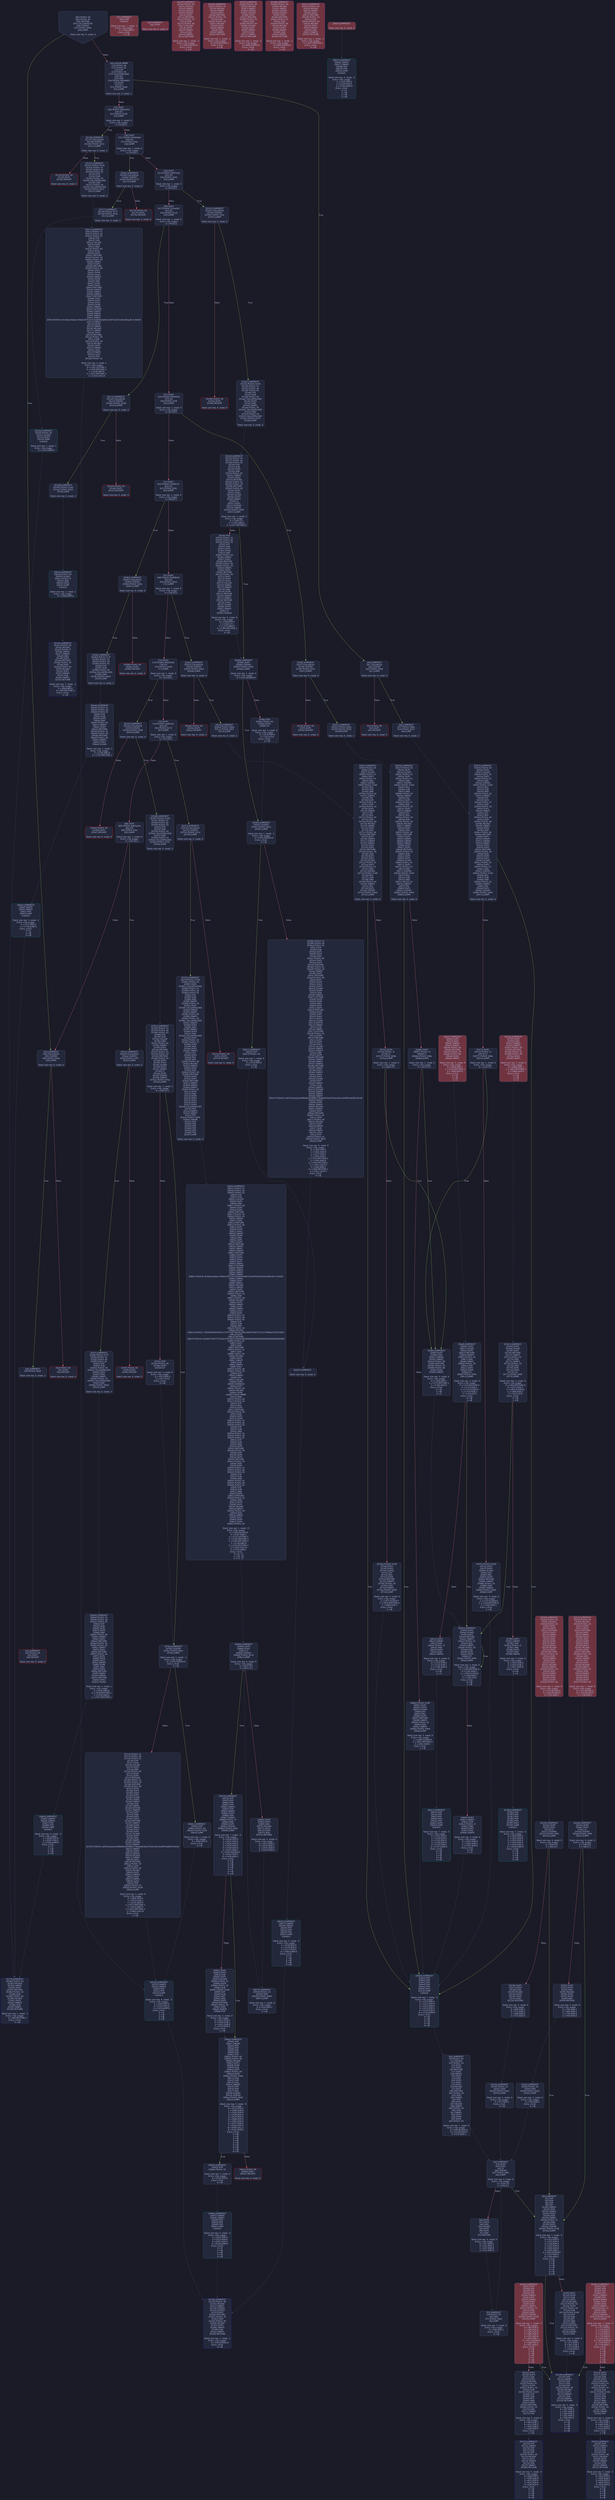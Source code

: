 digraph G {
    node [shape=box, style="filled, rounded", color="#565f89", fontcolor="#c0caf5", fontname="Helvetica", fillcolor="#24283b"];
    edge [color="#414868", fontcolor="#c0caf5", fontname="Helvetica"];
    bgcolor="#1a1b26";
    0 [ label = "[00] PUSH1 60
[02] PUSH1 40
[04] MSTORE
[05] CALLDATASIZE
[06] ISZERO
[07] PUSH2 0093
[0a] JUMPI

Stack size req: 0, sizeΔ: 0
" shape = invhouse]
    1 [ label = "[0b] PUSH4 ffffffff
[10] PUSH1 e0
[12] PUSH1 02
[14] EXP
[15] PUSH1 00
[17] CALLDATALOAD
[18] DIV
[19] AND
[1a] PUSH4 06fdde03
[1f] DUP2
[20] EQ
[21] PUSH2 00ab
[24] JUMPI

Stack size req: 0, sizeΔ: 1
"]
    2 [ label = "[25] DUP1
[26] PUSH4 095ea7b3
[2b] EQ
[2c] PUSH2 0136
[2f] JUMPI

Stack size req: 1, sizeΔ: 0
Entry->Op usage:
	0->43:EQ:1
"]
    3 [ label = "[30] DUP1
[31] PUSH4 18160ddd
[36] EQ
[37] PUSH2 016c
[3a] JUMPI

Stack size req: 1, sizeΔ: 0
Entry->Op usage:
	0->54:EQ:1
"]
    4 [ label = "[3b] DUP1
[3c] PUSH4 23b872dd
[41] EQ
[42] PUSH2 0191
[45] JUMPI

Stack size req: 1, sizeΔ: 0
Entry->Op usage:
	0->65:EQ:1
"]
    5 [ label = "[46] DUP1
[47] PUSH4 313ce567
[4c] EQ
[4d] PUSH2 01cd
[50] JUMPI

Stack size req: 1, sizeΔ: 0
Entry->Op usage:
	0->76:EQ:1
"]
    6 [ label = "[51] DUP1
[52] PUSH4 54fd4d50
[57] EQ
[58] PUSH2 01f6
[5b] JUMPI

Stack size req: 1, sizeΔ: 0
Entry->Op usage:
	0->87:EQ:1
"]
    7 [ label = "[5c] DUP1
[5d] PUSH4 70a08231
[62] EQ
[63] PUSH2 0281
[66] JUMPI

Stack size req: 1, sizeΔ: 0
Entry->Op usage:
	0->98:EQ:1
"]
    8 [ label = "[67] DUP1
[68] PUSH4 95d89b41
[6d] EQ
[6e] PUSH2 02b2
[71] JUMPI

Stack size req: 1, sizeΔ: 0
Entry->Op usage:
	0->109:EQ:1
"]
    9 [ label = "[72] DUP1
[73] PUSH4 a9059cbb
[78] EQ
[79] PUSH2 033d
[7c] JUMPI

Stack size req: 1, sizeΔ: 0
Entry->Op usage:
	0->120:EQ:1
"]
    10 [ label = "[7d] DUP1
[7e] PUSH4 cae9ca51
[83] EQ
[84] PUSH2 0373
[87] JUMPI

Stack size req: 1, sizeΔ: 0
Entry->Op usage:
	0->131:EQ:1
"]
    11 [ label = "[88] DUP1
[89] PUSH4 dd62ed3e
[8e] EQ
[8f] PUSH2 03ec
[92] JUMPI

Stack size req: 1, sizeΔ: 0
Entry->Op usage:
	0->142:EQ:1
"]
    12 [ label = "[93] JUMPDEST
[94] CALLVALUE
[95] ISZERO
[96] PUSH2 009e
[99] JUMPI

Stack size req: 0, sizeΔ: 0
"]
    13 [ label = "[9a] PUSH1 00
[9c] DUP1
[9d] REVERT

Stack size req: 0, sizeΔ: 0
" color = "red"]
    14 [ label = "[9e] JUMPDEST
[9f] PUSH2 00a9

Stack size req: 0, sizeΔ: 1
"]
    15 [ label = "[a2] JUMPDEST
[a3] PUSH1 00
[a5] DUP1
[a6] REVERT

Stack size req: 0, sizeΔ: 0
" color = "red"]
    16 [ label = "[a7] JUMPDEST
[a8] JUMP
Indirect!

Stack size req: 1, sizeΔ: -1
Entry->Op usage:
	0->168:JUMP:0
Entry->Exit:
	0->😵
" color = "teal" fillcolor = "#703440"]
    17 [ label = "[a9] JUMPDEST
[aa] STOP

Stack size req: 0, sizeΔ: 0
" color = "darkblue" fillcolor = "#703440"]
    18 [ label = "[ab] JUMPDEST
[ac] CALLVALUE
[ad] ISZERO
[ae] PUSH2 00b6
[b1] JUMPI

Stack size req: 0, sizeΔ: 0
"]
    19 [ label = "[b2] PUSH1 00
[b4] DUP1
[b5] REVERT

Stack size req: 0, sizeΔ: 0
" color = "red"]
    20 [ label = "[b6] JUMPDEST
[b7] PUSH2 00be
[ba] PUSH2 0423
[bd] JUMP

Stack size req: 0, sizeΔ: 1
"]
    21 [ label = "[be] JUMPDEST
[bf] PUSH1 40
[c1] MLOAD
[c2] PUSH1 20
[c4] DUP1
[c5] DUP3
[c6] MSTORE
[c7] DUP2
[c8] SWAP1
[c9] DUP2
[ca] ADD
[cb] DUP4
[cc] DUP2
[cd] DUP2
[ce] MLOAD
[cf] DUP2
[d0] MSTORE
[d1] PUSH1 20
[d3] ADD
[d4] SWAP2
[d5] POP
[d6] DUP1
[d7] MLOAD
[d8] SWAP1
[d9] PUSH1 20
[db] ADD
[dc] SWAP1
[dd] DUP1
[de] DUP4
[df] DUP4
[e0] PUSH1 00

Stack size req: 1, sizeΔ: 9
Entry->Op usage:
	0->206:MLOAD:0
	0->215:MLOAD:0
	0->219:ADD:1
"]
    22 [ label = "[e2] JUMPDEST
[e3] DUP4
[e4] DUP2
[e5] LT
[e6] ISZERO
[e7] PUSH2 00fb
[ea] JUMPI

Stack size req: 4, sizeΔ: 0
Entry->Op usage:
	0->229:LT:0
	3->229:LT:1
"]
    23 [ label = "[eb] DUP1
[ec] DUP3
[ed] ADD
[ee] MLOAD
[ef] DUP2
[f0] DUP5
[f1] ADD
[f2] MSTORE

Stack size req: 3, sizeΔ: 0
Entry->Op usage:
	0->237:ADD:1
	0->241:ADD:1
	1->237:ADD:0
	2->241:ADD:0
"]
    24 [ label = "[f3] JUMPDEST
[f4] PUSH1 20
[f6] ADD
[f7] PUSH2 00e2
[fa] JUMP

Stack size req: 1, sizeΔ: 0
Entry->Op usage:
	0->246:ADD:1
Entry->Exit:
	0->😵
"]
    25 [ label = "[fb] JUMPDEST
[fc] POP
[fd] POP
[fe] POP
[ff] POP
[0100] SWAP1
[0101] POP
[0102] SWAP1
[0103] DUP2
[0104] ADD
[0105] SWAP1
[0106] PUSH1 1f
[0108] AND
[0109] DUP1
[010a] ISZERO
[010b] PUSH2 0128
[010e] JUMPI

Stack size req: 7, sizeΔ: -5
Entry->Op usage:
	0->252:POP:0
	1->253:POP:0
	2->254:POP:0
	3->255:POP:0
	4->260:ADD:0
	4->264:AND:1
	4->266:ISZERO:0
	5->257:POP:0
	6->260:ADD:1
Entry->Exit:
	0->😵
	1->😵
	2->😵
	3->😵
	4->0
	5->😵
	6->😵
"]
    26 [ label = "[010f] DUP1
[0110] DUP3
[0111] SUB
[0112] DUP1
[0113] MLOAD
[0114] PUSH1 01
[0116] DUP4
[0117] PUSH1 20
[0119] SUB
[011a] PUSH2 0100
[011d] EXP
[011e] SUB
[011f] NOT
[0120] AND
[0121] DUP2
[0122] MSTORE
[0123] PUSH1 20
[0125] ADD
[0126] SWAP2
[0127] POP

Stack size req: 2, sizeΔ: 0
Entry->Op usage:
	0->273:SUB:1
	0->281:SUB:1
	1->273:SUB:0
	1->295:POP:0
Entry->Exit:
	1->😵
"]
    27 [ label = "[0128] JUMPDEST
[0129] POP
[012a] SWAP3
[012b] POP
[012c] POP
[012d] POP
[012e] PUSH1 40
[0130] MLOAD
[0131] DUP1
[0132] SWAP2
[0133] SUB
[0134] SWAP1
[0135] RETURN

Stack size req: 5, sizeΔ: -5
Entry->Op usage:
	0->297:POP:0
	1->307:SUB:0
	2->300:POP:0
	3->301:POP:0
	4->299:POP:0
Entry->Exit:
	0->😵
	1->😵
	2->😵
	3->😵
	4->😵
" color = "darkblue"]
    28 [ label = "[0136] JUMPDEST
[0137] CALLVALUE
[0138] ISZERO
[0139] PUSH2 0141
[013c] JUMPI

Stack size req: 0, sizeΔ: 0
"]
    29 [ label = "[013d] PUSH1 00
[013f] DUP1
[0140] REVERT

Stack size req: 0, sizeΔ: 0
" color = "red"]
    30 [ label = "[0141] JUMPDEST
[0142] PUSH2 0158
[0145] PUSH1 01
[0147] PUSH1 a0
[0149] PUSH1 02
[014b] EXP
[014c] SUB
[014d] PUSH1 04
[014f] CALLDATALOAD
[0150] AND
[0151] PUSH1 24
[0153] CALLDATALOAD
[0154] PUSH2 04c1
[0157] JUMP

Stack size req: 0, sizeΔ: 3
"]
    31 [ label = "[0158] JUMPDEST
[0159] PUSH1 40
[015b] MLOAD
[015c] SWAP1
[015d] ISZERO
[015e] ISZERO
[015f] DUP2
[0160] MSTORE
[0161] PUSH1 20
[0163] ADD
[0164] PUSH1 40
[0166] MLOAD
[0167] DUP1
[0168] SWAP2
[0169] SUB
[016a] SWAP1
[016b] RETURN

Stack size req: 1, sizeΔ: -1
Entry->Op usage:
	0->349:ISZERO:0
Entry->Exit:
	0->😵
" color = "darkblue"]
    32 [ label = "[016c] JUMPDEST
[016d] CALLVALUE
[016e] ISZERO
[016f] PUSH2 0177
[0172] JUMPI

Stack size req: 0, sizeΔ: 0
"]
    33 [ label = "[0173] PUSH1 00
[0175] DUP1
[0176] REVERT

Stack size req: 0, sizeΔ: 0
" color = "red"]
    34 [ label = "[0177] JUMPDEST
[0178] PUSH2 017f
[017b] PUSH2 052e
[017e] JUMP

Stack size req: 0, sizeΔ: 1
"]
    35 [ label = "[017f] JUMPDEST
[0180] PUSH1 40
[0182] MLOAD
[0183] SWAP1
[0184] DUP2
[0185] MSTORE
[0186] PUSH1 20
[0188] ADD
[0189] PUSH1 40
[018b] MLOAD
[018c] DUP1
[018d] SWAP2
[018e] SUB
[018f] SWAP1
[0190] RETURN

Stack size req: 1, sizeΔ: -1
Entry->Op usage:
	0->389:MSTORE:1
Entry->Exit:
	0->😵
" color = "darkblue"]
    36 [ label = "[0191] JUMPDEST
[0192] CALLVALUE
[0193] ISZERO
[0194] PUSH2 019c
[0197] JUMPI

Stack size req: 0, sizeΔ: 0
"]
    37 [ label = "[0198] PUSH1 00
[019a] DUP1
[019b] REVERT

Stack size req: 0, sizeΔ: 0
" color = "red"]
    38 [ label = "[019c] JUMPDEST
[019d] PUSH2 0158
[01a0] PUSH1 01
[01a2] PUSH1 a0
[01a4] PUSH1 02
[01a6] EXP
[01a7] SUB
[01a8] PUSH1 04
[01aa] CALLDATALOAD
[01ab] DUP2
[01ac] AND
[01ad] SWAP1
[01ae] PUSH1 24
[01b0] CALLDATALOAD
[01b1] AND
[01b2] PUSH1 44
[01b4] CALLDATALOAD
[01b5] PUSH2 0534
[01b8] JUMP

Stack size req: 0, sizeΔ: 4
"]
    39 [ label = "[01b9] JUMPDEST
[01ba] PUSH1 40
[01bc] MLOAD
[01bd] SWAP1
[01be] ISZERO
[01bf] ISZERO
[01c0] DUP2
[01c1] MSTORE
[01c2] PUSH1 20
[01c4] ADD
[01c5] PUSH1 40
[01c7] MLOAD
[01c8] DUP1
[01c9] SWAP2
[01ca] SUB
[01cb] SWAP1
[01cc] RETURN

Stack size req: 1, sizeΔ: -1
Entry->Op usage:
	0->446:ISZERO:0
Entry->Exit:
	0->😵
" color = "darkblue" fillcolor = "#703440"]
    40 [ label = "[01cd] JUMPDEST
[01ce] CALLVALUE
[01cf] ISZERO
[01d0] PUSH2 01d8
[01d3] JUMPI

Stack size req: 0, sizeΔ: 0
"]
    41 [ label = "[01d4] PUSH1 00
[01d6] DUP1
[01d7] REVERT

Stack size req: 0, sizeΔ: 0
" color = "red"]
    42 [ label = "[01d8] JUMPDEST
[01d9] PUSH2 01e0
[01dc] PUSH2 062d
[01df] JUMP

Stack size req: 0, sizeΔ: 1
"]
    43 [ label = "[01e0] JUMPDEST
[01e1] PUSH1 40
[01e3] MLOAD
[01e4] PUSH1 ff
[01e6] SWAP1
[01e7] SWAP2
[01e8] AND
[01e9] DUP2
[01ea] MSTORE
[01eb] PUSH1 20
[01ed] ADD
[01ee] PUSH1 40
[01f0] MLOAD
[01f1] DUP1
[01f2] SWAP2
[01f3] SUB
[01f4] SWAP1
[01f5] RETURN

Stack size req: 1, sizeΔ: -1
Entry->Op usage:
	0->488:AND:0
	0->490:MSTORE:1
Entry->Exit:
	0->😵
" color = "darkblue"]
    44 [ label = "[01f6] JUMPDEST
[01f7] CALLVALUE
[01f8] ISZERO
[01f9] PUSH2 0201
[01fc] JUMPI

Stack size req: 0, sizeΔ: 0
"]
    45 [ label = "[01fd] PUSH1 00
[01ff] DUP1
[0200] REVERT

Stack size req: 0, sizeΔ: 0
" color = "red"]
    46 [ label = "[0201] JUMPDEST
[0202] PUSH2 00be
[0205] PUSH2 0636
[0208] JUMP

Stack size req: 0, sizeΔ: 1
"]
    47 [ label = "[0209] JUMPDEST
[020a] PUSH1 40
[020c] MLOAD
[020d] PUSH1 20
[020f] DUP1
[0210] DUP3
[0211] MSTORE
[0212] DUP2
[0213] SWAP1
[0214] DUP2
[0215] ADD
[0216] DUP4
[0217] DUP2
[0218] DUP2
[0219] MLOAD
[021a] DUP2
[021b] MSTORE
[021c] PUSH1 20
[021e] ADD
[021f] SWAP2
[0220] POP
[0221] DUP1
[0222] MLOAD
[0223] SWAP1
[0224] PUSH1 20
[0226] ADD
[0227] SWAP1
[0228] DUP1
[0229] DUP4
[022a] DUP4
[022b] PUSH1 00

Stack size req: 1, sizeΔ: 9
Entry->Op usage:
	0->537:MLOAD:0
	0->546:MLOAD:0
	0->550:ADD:1
" fillcolor = "#703440"]
    48 [ label = "[022d] JUMPDEST
[022e] DUP4
[022f] DUP2
[0230] LT
[0231] ISZERO
[0232] PUSH2 00fb
[0235] JUMPI

Stack size req: 4, sizeΔ: 0
Entry->Op usage:
	0->560:LT:0
	3->560:LT:1
"]
    49 [ label = "[0236] DUP1
[0237] DUP3
[0238] ADD
[0239] MLOAD
[023a] DUP2
[023b] DUP5
[023c] ADD
[023d] MSTORE

Stack size req: 3, sizeΔ: 0
Entry->Op usage:
	0->568:ADD:1
	0->572:ADD:1
	1->568:ADD:0
	2->572:ADD:0
"]
    50 [ label = "[023e] JUMPDEST
[023f] PUSH1 20
[0241] ADD
[0242] PUSH2 00e2
[0245] JUMP

Stack size req: 1, sizeΔ: 0
Entry->Op usage:
	0->577:ADD:1
Entry->Exit:
	0->😵
"]
    51 [ label = "[0246] JUMPDEST
[0247] POP
[0248] POP
[0249] POP
[024a] POP
[024b] SWAP1
[024c] POP
[024d] SWAP1
[024e] DUP2
[024f] ADD
[0250] SWAP1
[0251] PUSH1 1f
[0253] AND
[0254] DUP1
[0255] ISZERO
[0256] PUSH2 0128
[0259] JUMPI

Stack size req: 7, sizeΔ: -5
Entry->Op usage:
	0->583:POP:0
	1->584:POP:0
	2->585:POP:0
	3->586:POP:0
	4->591:ADD:0
	4->595:AND:1
	4->597:ISZERO:0
	5->588:POP:0
	6->591:ADD:1
Entry->Exit:
	0->😵
	1->😵
	2->😵
	3->😵
	4->0
	5->😵
	6->😵
" fillcolor = "#703440"]
    52 [ label = "[025a] DUP1
[025b] DUP3
[025c] SUB
[025d] DUP1
[025e] MLOAD
[025f] PUSH1 01
[0261] DUP4
[0262] PUSH1 20
[0264] SUB
[0265] PUSH2 0100
[0268] EXP
[0269] SUB
[026a] NOT
[026b] AND
[026c] DUP2
[026d] MSTORE
[026e] PUSH1 20
[0270] ADD
[0271] SWAP2
[0272] POP

Stack size req: 2, sizeΔ: 0
Entry->Op usage:
	0->604:SUB:1
	0->612:SUB:1
	1->604:SUB:0
	1->626:POP:0
Entry->Exit:
	1->😵
"]
    53 [ label = "[0273] JUMPDEST
[0274] POP
[0275] SWAP3
[0276] POP
[0277] POP
[0278] POP
[0279] PUSH1 40
[027b] MLOAD
[027c] DUP1
[027d] SWAP2
[027e] SUB
[027f] SWAP1
[0280] RETURN

Stack size req: 5, sizeΔ: -5
Entry->Op usage:
	0->628:POP:0
	1->638:SUB:0
	2->631:POP:0
	3->632:POP:0
	4->630:POP:0
Entry->Exit:
	0->😵
	1->😵
	2->😵
	3->😵
	4->😵
" color = "darkblue"]
    54 [ label = "[0281] JUMPDEST
[0282] CALLVALUE
[0283] ISZERO
[0284] PUSH2 028c
[0287] JUMPI

Stack size req: 0, sizeΔ: 0
"]
    55 [ label = "[0288] PUSH1 00
[028a] DUP1
[028b] REVERT

Stack size req: 0, sizeΔ: 0
" color = "red"]
    56 [ label = "[028c] JUMPDEST
[028d] PUSH2 017f
[0290] PUSH1 01
[0292] PUSH1 a0
[0294] PUSH1 02
[0296] EXP
[0297] SUB
[0298] PUSH1 04
[029a] CALLDATALOAD
[029b] AND
[029c] PUSH2 06d4
[029f] JUMP

Stack size req: 0, sizeΔ: 2
"]
    57 [ label = "[02a0] JUMPDEST
[02a1] PUSH1 40
[02a3] MLOAD
[02a4] SWAP1
[02a5] DUP2
[02a6] MSTORE
[02a7] PUSH1 20
[02a9] ADD
[02aa] PUSH1 40
[02ac] MLOAD
[02ad] DUP1
[02ae] SWAP2
[02af] SUB
[02b0] SWAP1
[02b1] RETURN

Stack size req: 1, sizeΔ: -1
Entry->Op usage:
	0->678:MSTORE:1
Entry->Exit:
	0->😵
" color = "darkblue" fillcolor = "#703440"]
    58 [ label = "[02b2] JUMPDEST
[02b3] CALLVALUE
[02b4] ISZERO
[02b5] PUSH2 02bd
[02b8] JUMPI

Stack size req: 0, sizeΔ: 0
"]
    59 [ label = "[02b9] PUSH1 00
[02bb] DUP1
[02bc] REVERT

Stack size req: 0, sizeΔ: 0
" color = "red"]
    60 [ label = "[02bd] JUMPDEST
[02be] PUSH2 00be
[02c1] PUSH2 06f3
[02c4] JUMP

Stack size req: 0, sizeΔ: 1
"]
    61 [ label = "[02c5] JUMPDEST
[02c6] PUSH1 40
[02c8] MLOAD
[02c9] PUSH1 20
[02cb] DUP1
[02cc] DUP3
[02cd] MSTORE
[02ce] DUP2
[02cf] SWAP1
[02d0] DUP2
[02d1] ADD
[02d2] DUP4
[02d3] DUP2
[02d4] DUP2
[02d5] MLOAD
[02d6] DUP2
[02d7] MSTORE
[02d8] PUSH1 20
[02da] ADD
[02db] SWAP2
[02dc] POP
[02dd] DUP1
[02de] MLOAD
[02df] SWAP1
[02e0] PUSH1 20
[02e2] ADD
[02e3] SWAP1
[02e4] DUP1
[02e5] DUP4
[02e6] DUP4
[02e7] PUSH1 00

Stack size req: 1, sizeΔ: 9
Entry->Op usage:
	0->725:MLOAD:0
	0->734:MLOAD:0
	0->738:ADD:1
" fillcolor = "#703440"]
    62 [ label = "[02e9] JUMPDEST
[02ea] DUP4
[02eb] DUP2
[02ec] LT
[02ed] ISZERO
[02ee] PUSH2 00fb
[02f1] JUMPI

Stack size req: 4, sizeΔ: 0
Entry->Op usage:
	0->748:LT:0
	3->748:LT:1
"]
    63 [ label = "[02f2] DUP1
[02f3] DUP3
[02f4] ADD
[02f5] MLOAD
[02f6] DUP2
[02f7] DUP5
[02f8] ADD
[02f9] MSTORE

Stack size req: 3, sizeΔ: 0
Entry->Op usage:
	0->756:ADD:1
	0->760:ADD:1
	1->756:ADD:0
	2->760:ADD:0
"]
    64 [ label = "[02fa] JUMPDEST
[02fb] PUSH1 20
[02fd] ADD
[02fe] PUSH2 00e2
[0301] JUMP

Stack size req: 1, sizeΔ: 0
Entry->Op usage:
	0->765:ADD:1
Entry->Exit:
	0->😵
"]
    65 [ label = "[0302] JUMPDEST
[0303] POP
[0304] POP
[0305] POP
[0306] POP
[0307] SWAP1
[0308] POP
[0309] SWAP1
[030a] DUP2
[030b] ADD
[030c] SWAP1
[030d] PUSH1 1f
[030f] AND
[0310] DUP1
[0311] ISZERO
[0312] PUSH2 0128
[0315] JUMPI

Stack size req: 7, sizeΔ: -5
Entry->Op usage:
	0->771:POP:0
	1->772:POP:0
	2->773:POP:0
	3->774:POP:0
	4->779:ADD:0
	4->783:AND:1
	4->785:ISZERO:0
	5->776:POP:0
	6->779:ADD:1
Entry->Exit:
	0->😵
	1->😵
	2->😵
	3->😵
	4->0
	5->😵
	6->😵
" fillcolor = "#703440"]
    66 [ label = "[0316] DUP1
[0317] DUP3
[0318] SUB
[0319] DUP1
[031a] MLOAD
[031b] PUSH1 01
[031d] DUP4
[031e] PUSH1 20
[0320] SUB
[0321] PUSH2 0100
[0324] EXP
[0325] SUB
[0326] NOT
[0327] AND
[0328] DUP2
[0329] MSTORE
[032a] PUSH1 20
[032c] ADD
[032d] SWAP2
[032e] POP

Stack size req: 2, sizeΔ: 0
Entry->Op usage:
	0->792:SUB:1
	0->800:SUB:1
	1->792:SUB:0
	1->814:POP:0
Entry->Exit:
	1->😵
"]
    67 [ label = "[032f] JUMPDEST
[0330] POP
[0331] SWAP3
[0332] POP
[0333] POP
[0334] POP
[0335] PUSH1 40
[0337] MLOAD
[0338] DUP1
[0339] SWAP2
[033a] SUB
[033b] SWAP1
[033c] RETURN

Stack size req: 5, sizeΔ: -5
Entry->Op usage:
	0->816:POP:0
	1->826:SUB:0
	2->819:POP:0
	3->820:POP:0
	4->818:POP:0
Entry->Exit:
	0->😵
	1->😵
	2->😵
	3->😵
	4->😵
" color = "darkblue"]
    68 [ label = "[033d] JUMPDEST
[033e] CALLVALUE
[033f] ISZERO
[0340] PUSH2 0348
[0343] JUMPI

Stack size req: 0, sizeΔ: 0
"]
    69 [ label = "[0344] PUSH1 00
[0346] DUP1
[0347] REVERT

Stack size req: 0, sizeΔ: 0
" color = "red"]
    70 [ label = "[0348] JUMPDEST
[0349] PUSH2 0158
[034c] PUSH1 01
[034e] PUSH1 a0
[0350] PUSH1 02
[0352] EXP
[0353] SUB
[0354] PUSH1 04
[0356] CALLDATALOAD
[0357] AND
[0358] PUSH1 24
[035a] CALLDATALOAD
[035b] PUSH2 0791
[035e] JUMP

Stack size req: 0, sizeΔ: 3
"]
    71 [ label = "[035f] JUMPDEST
[0360] PUSH1 40
[0362] MLOAD
[0363] SWAP1
[0364] ISZERO
[0365] ISZERO
[0366] DUP2
[0367] MSTORE
[0368] PUSH1 20
[036a] ADD
[036b] PUSH1 40
[036d] MLOAD
[036e] DUP1
[036f] SWAP2
[0370] SUB
[0371] SWAP1
[0372] RETURN

Stack size req: 1, sizeΔ: -1
Entry->Op usage:
	0->868:ISZERO:0
Entry->Exit:
	0->😵
" color = "darkblue" fillcolor = "#703440"]
    72 [ label = "[0373] JUMPDEST
[0374] CALLVALUE
[0375] ISZERO
[0376] PUSH2 037e
[0379] JUMPI

Stack size req: 0, sizeΔ: 0
"]
    73 [ label = "[037a] PUSH1 00
[037c] DUP1
[037d] REVERT

Stack size req: 0, sizeΔ: 0
" color = "red"]
    74 [ label = "[037e] JUMPDEST
[037f] PUSH2 0158
[0382] PUSH1 04
[0384] DUP1
[0385] CALLDATALOAD
[0386] PUSH1 01
[0388] PUSH1 a0
[038a] PUSH1 02
[038c] EXP
[038d] SUB
[038e] AND
[038f] SWAP1
[0390] PUSH1 24
[0392] DUP1
[0393] CALLDATALOAD
[0394] SWAP2
[0395] SWAP1
[0396] PUSH1 64
[0398] SWAP1
[0399] PUSH1 44
[039b] CALLDATALOAD
[039c] SWAP1
[039d] DUP2
[039e] ADD
[039f] SWAP1
[03a0] DUP4
[03a1] ADD
[03a2] CALLDATALOAD
[03a3] DUP1
[03a4] PUSH1 20
[03a6] PUSH1 1f
[03a8] DUP3
[03a9] ADD
[03aa] DUP2
[03ab] SWAP1
[03ac] DIV
[03ad] DUP2
[03ae] MUL
[03af] ADD
[03b0] PUSH1 40
[03b2] MLOAD
[03b3] SWAP1
[03b4] DUP2
[03b5] ADD
[03b6] PUSH1 40
[03b8] MSTORE
[03b9] DUP2
[03ba] DUP2
[03bb] MSTORE
[03bc] SWAP3
[03bd] SWAP2
[03be] SWAP1
[03bf] PUSH1 20
[03c1] DUP5
[03c2] ADD
[03c3] DUP4
[03c4] DUP4
[03c5] DUP1
[03c6] DUP3
[03c7] DUP5
[03c8] CALLDATACOPY
[03c9] POP
[03ca] SWAP5
[03cb] SWAP7
[03cc] POP
[03cd] PUSH2 083b
[03d0] SWAP6
[03d1] POP
[03d2] POP
[03d3] POP
[03d4] POP
[03d5] POP
[03d6] POP
[03d7] JUMP

Stack size req: 0, sizeΔ: 4
"]
    75 [ label = "[03d8] JUMPDEST
[03d9] PUSH1 40
[03db] MLOAD
[03dc] SWAP1
[03dd] ISZERO
[03de] ISZERO
[03df] DUP2
[03e0] MSTORE
[03e1] PUSH1 20
[03e3] ADD
[03e4] PUSH1 40
[03e6] MLOAD
[03e7] DUP1
[03e8] SWAP2
[03e9] SUB
[03ea] SWAP1
[03eb] RETURN

Stack size req: 1, sizeΔ: -1
Entry->Op usage:
	0->989:ISZERO:0
Entry->Exit:
	0->😵
" color = "darkblue" fillcolor = "#703440"]
    76 [ label = "[03ec] JUMPDEST
[03ed] CALLVALUE
[03ee] ISZERO
[03ef] PUSH2 03f7
[03f2] JUMPI

Stack size req: 0, sizeΔ: 0
"]
    77 [ label = "[03f3] PUSH1 00
[03f5] DUP1
[03f6] REVERT

Stack size req: 0, sizeΔ: 0
" color = "red"]
    78 [ label = "[03f7] JUMPDEST
[03f8] PUSH2 017f
[03fb] PUSH1 01
[03fd] PUSH1 a0
[03ff] PUSH1 02
[0401] EXP
[0402] SUB
[0403] PUSH1 04
[0405] CALLDATALOAD
[0406] DUP2
[0407] AND
[0408] SWAP1
[0409] PUSH1 24
[040b] CALLDATALOAD
[040c] AND
[040d] PUSH2 09dd
[0410] JUMP

Stack size req: 0, sizeΔ: 3
"]
    79 [ label = "[0411] JUMPDEST
[0412] PUSH1 40
[0414] MLOAD
[0415] SWAP1
[0416] DUP2
[0417] MSTORE
[0418] PUSH1 20
[041a] ADD
[041b] PUSH1 40
[041d] MLOAD
[041e] DUP1
[041f] SWAP2
[0420] SUB
[0421] SWAP1
[0422] RETURN

Stack size req: 1, sizeΔ: -1
Entry->Op usage:
	0->1047:MSTORE:1
Entry->Exit:
	0->😵
" color = "darkblue" fillcolor = "#703440"]
    80 [ label = "[0423] JUMPDEST
[0424] PUSH1 03
[0426] DUP1
[0427] SLOAD
[0428] PUSH1 01
[042a] DUP2
[042b] PUSH1 01
[042d] AND
[042e] ISZERO
[042f] PUSH2 0100
[0432] MUL
[0433] SUB
[0434] AND
[0435] PUSH1 02
[0437] SWAP1
[0438] DIV
[0439] DUP1
[043a] PUSH1 1f
[043c] ADD
[043d] PUSH1 20
[043f] DUP1
[0440] SWAP2
[0441] DIV
[0442] MUL
[0443] PUSH1 20
[0445] ADD
[0446] PUSH1 40
[0448] MLOAD
[0449] SWAP1
[044a] DUP2
[044b] ADD
[044c] PUSH1 40
[044e] MSTORE
[044f] DUP1
[0450] SWAP3
[0451] SWAP2
[0452] SWAP1
[0453] DUP2
[0454] DUP2
[0455] MSTORE
[0456] PUSH1 20
[0458] ADD
[0459] DUP3
[045a] DUP1
[045b] SLOAD
[045c] PUSH1 01
[045e] DUP2
[045f] PUSH1 01
[0461] AND
[0462] ISZERO
[0463] PUSH2 0100
[0466] MUL
[0467] SUB
[0468] AND
[0469] PUSH1 02
[046b] SWAP1
[046c] DIV
[046d] DUP1
[046e] ISZERO
[046f] PUSH2 04b9
[0472] JUMPI

Stack size req: 0, sizeΔ: 6
"]
    81 [ label = "[0473] DUP1
[0474] PUSH1 1f
[0476] LT
[0477] PUSH2 048e
[047a] JUMPI

Stack size req: 1, sizeΔ: 0
Entry->Op usage:
	0->1142:LT:1
"]
    82 [ label = "[047b] PUSH2 0100
[047e] DUP1
[047f] DUP4
[0480] SLOAD
[0481] DIV
[0482] MUL
[0483] DUP4
[0484] MSTORE
[0485] SWAP2
[0486] PUSH1 20
[0488] ADD
[0489] SWAP2
[048a] PUSH2 04b9
[048d] JUMP

Stack size req: 3, sizeΔ: 0
Entry->Op usage:
	1->1152:SLOAD:0
	2->1156:MSTORE:0
	2->1160:ADD:1
Entry->Exit:
	2->😵
"]
    83 [ label = "[048e] JUMPDEST
[048f] DUP3
[0490] ADD
[0491] SWAP2
[0492] SWAP1
[0493] PUSH1 00
[0495] MSTORE
[0496] PUSH1 20
[0498] PUSH1 00
[049a] SHA3
[049b] SWAP1

Stack size req: 3, sizeΔ: 0
Entry->Op usage:
	0->1168:ADD:1
	1->1173:MSTORE:1
	2->1168:ADD:0
Entry->Exit:
	0->😵
	1->😵
	2->0
"]
    84 [ label = "[049c] JUMPDEST
[049d] DUP2
[049e] SLOAD
[049f] DUP2
[04a0] MSTORE
[04a1] SWAP1
[04a2] PUSH1 01
[04a4] ADD
[04a5] SWAP1
[04a6] PUSH1 20
[04a8] ADD
[04a9] DUP1
[04aa] DUP4
[04ab] GT
[04ac] PUSH2 049c
[04af] JUMPI

Stack size req: 3, sizeΔ: 0
Entry->Op usage:
	0->1184:MSTORE:0
	0->1192:ADD:1
	1->1182:SLOAD:0
	1->1188:ADD:1
	2->1195:GT:0
Entry->Exit:
	0->😵
	1->😵
"]
    85 [ label = "[04b0] DUP3
[04b1] SWAP1
[04b2] SUB
[04b3] PUSH1 1f
[04b5] AND
[04b6] DUP3
[04b7] ADD
[04b8] SWAP2

Stack size req: 3, sizeΔ: 0
Entry->Op usage:
	0->1202:SUB:0
	2->1202:SUB:1
	2->1207:ADD:0
Entry->Exit:
	0->😵
	2->0
"]
    86 [ label = "[04b9] JUMPDEST
[04ba] POP
[04bb] POP
[04bc] POP
[04bd] POP
[04be] POP
[04bf] DUP2
[04c0] JUMP
Indirect!

Stack size req: 7, sizeΔ: -5
Entry->Op usage:
	0->1210:POP:0
	1->1211:POP:0
	2->1212:POP:0
	3->1213:POP:0
	4->1214:POP:0
	6->1216:JUMP:0
Entry->Exit:
	0->😵
	1->😵
	2->😵
	3->😵
	4->😵
" color = "teal"]
    87 [ label = "[04c1] JUMPDEST
[04c2] PUSH1 01
[04c4] PUSH1 a0
[04c6] PUSH1 02
[04c8] EXP
[04c9] SUB
[04ca] CALLER
[04cb] DUP2
[04cc] AND
[04cd] PUSH1 00
[04cf] DUP2
[04d0] DUP2
[04d1] MSTORE
[04d2] PUSH1 02
[04d4] PUSH1 20
[04d6] SWAP1
[04d7] DUP2
[04d8] MSTORE
[04d9] PUSH1 40
[04db] DUP1
[04dc] DUP4
[04dd] SHA3
[04de] SWAP5
[04df] DUP8
[04e0] AND
[04e1] DUP1
[04e2] DUP5
[04e3] MSTORE
[04e4] SWAP5
[04e5] SWAP1
[04e6] SWAP2
[04e7] MSTORE
[04e8] DUP1
[04e9] DUP3
[04ea] SHA3
[04eb] DUP6
[04ec] SWAP1
[04ed] SSTORE
[04ee] SWAP1
[04ef] SWAP3
[04f0] SWAP2
[04f1] SWAP1
[04f2] PUSH32 8c5be1e5ebec7d5bd14f71427d1e84f3dd0314c0f7b2291e5b200ac8c7c3b925
[0513] SWAP1
[0514] DUP6
[0515] SWAP1
[0516] MLOAD
[0517] SWAP1
[0518] DUP2
[0519] MSTORE
[051a] PUSH1 20
[051c] ADD
[051d] PUSH1 40
[051f] MLOAD
[0520] DUP1
[0521] SWAP2
[0522] SUB
[0523] SWAP1
[0524] LOG3
[0525] POP
[0526] PUSH1 01

Stack size req: 2, sizeΔ: 1
Entry->Op usage:
	0->1261:SSTORE:1
	0->1305:MSTORE:1
	1->1248:AND:0
	1->1251:MSTORE:1
	1->1316:LOG3:4
"]
    88 [ label = "[0528] JUMPDEST
[0529] SWAP3
[052a] SWAP2
[052b] POP
[052c] POP
[052d] JUMP
Indirect!

Stack size req: 4, sizeΔ: -3
Entry->Op usage:
	1->1324:POP:0
	2->1323:POP:0
	3->1325:JUMP:0
Entry->Exit:
	0->0
	1->😵
	2->😵
	3->😵
" color = "teal"]
    89 [ label = "[052e] JUMPDEST
[052f] PUSH1 00
[0531] SLOAD
[0532] DUP2
[0533] JUMP
Indirect!

Stack size req: 1, sizeΔ: 1
Entry->Op usage:
	0->1331:JUMP:0
" color = "teal"]
    90 [ label = "[0534] JUMPDEST
[0535] PUSH1 01
[0537] PUSH1 a0
[0539] PUSH1 02
[053b] EXP
[053c] SUB
[053d] DUP4
[053e] AND
[053f] PUSH1 00
[0541] SWAP1
[0542] DUP2
[0543] MSTORE
[0544] PUSH1 01
[0546] PUSH1 20
[0548] MSTORE
[0549] PUSH1 40
[054b] DUP2
[054c] SHA3
[054d] SLOAD
[054e] DUP3
[054f] SWAP1
[0550] LT
[0551] DUP1
[0552] ISZERO
[0553] SWAP1
[0554] PUSH2 0584
[0557] JUMPI

Stack size req: 3, sizeΔ: 2
Entry->Op usage:
	0->1360:LT:1
	2->1342:AND:0
	2->1347:MSTORE:1
"]
    91 [ label = "[0558] POP
[0559] PUSH1 01
[055b] PUSH1 a0
[055d] PUSH1 02
[055f] EXP
[0560] SUB
[0561] DUP1
[0562] DUP6
[0563] AND
[0564] PUSH1 00
[0566] SWAP1
[0567] DUP2
[0568] MSTORE
[0569] PUSH1 02
[056b] PUSH1 20
[056d] SWAP1
[056e] DUP2
[056f] MSTORE
[0570] PUSH1 40
[0572] DUP1
[0573] DUP4
[0574] SHA3
[0575] CALLER
[0576] SWAP1
[0577] SWAP5
[0578] AND
[0579] DUP4
[057a] MSTORE
[057b] SWAP3
[057c] SWAP1
[057d] MSTORE
[057e] SHA3
[057f] SLOAD
[0580] DUP3
[0581] SWAP1
[0582] LT
[0583] ISZERO

Stack size req: 5, sizeΔ: 0
Entry->Op usage:
	0->1368:POP:0
	2->1410:LT:1
	4->1379:AND:0
	4->1384:MSTORE:1
Entry->Exit:
	0->😵
"]
    92 [ label = "[0584] JUMPDEST
[0585] DUP1
[0586] ISZERO
[0587] PUSH2 0590
[058a] JUMPI

Stack size req: 1, sizeΔ: 0
Entry->Op usage:
	0->1414:ISZERO:0
"]
    93 [ label = "[058b] POP
[058c] PUSH1 00
[058e] DUP3
[058f] GT

Stack size req: 3, sizeΔ: 0
Entry->Op usage:
	0->1419:POP:0
	2->1423:GT:0
Entry->Exit:
	0->😵
"]
    94 [ label = "[0590] JUMPDEST
[0591] ISZERO
[0592] PUSH2 0621
[0595] JUMPI

Stack size req: 1, sizeΔ: -1
Entry->Op usage:
	0->1425:ISZERO:0
Entry->Exit:
	0->😵
"]
    95 [ label = "[0596] PUSH1 01
[0598] PUSH1 a0
[059a] PUSH1 02
[059c] EXP
[059d] SUB
[059e] DUP1
[059f] DUP5
[05a0] AND
[05a1] PUSH1 00
[05a3] DUP2
[05a4] DUP2
[05a5] MSTORE
[05a6] PUSH1 01
[05a8] PUSH1 20
[05aa] SWAP1
[05ab] DUP2
[05ac] MSTORE
[05ad] PUSH1 40
[05af] DUP1
[05b0] DUP4
[05b1] SHA3
[05b2] DUP1
[05b3] SLOAD
[05b4] DUP9
[05b5] ADD
[05b6] SWAP1
[05b7] SSTORE
[05b8] DUP9
[05b9] DUP6
[05ba] AND
[05bb] DUP1
[05bc] DUP5
[05bd] MSTORE
[05be] DUP2
[05bf] DUP5
[05c0] SHA3
[05c1] DUP1
[05c2] SLOAD
[05c3] DUP10
[05c4] SWAP1
[05c5] SUB
[05c6] SWAP1
[05c7] SSTORE
[05c8] PUSH1 02
[05ca] DUP4
[05cb] MSTORE
[05cc] DUP2
[05cd] DUP5
[05ce] SHA3
[05cf] CALLER
[05d0] SWAP1
[05d1] SWAP7
[05d2] AND
[05d3] DUP5
[05d4] MSTORE
[05d5] SWAP5
[05d6] SWAP1
[05d7] SWAP2
[05d8] MSTORE
[05d9] SWAP1
[05da] DUP2
[05db] SWAP1
[05dc] SHA3
[05dd] DUP1
[05de] SLOAD
[05df] DUP7
[05e0] SWAP1
[05e1] SUB
[05e2] SWAP1
[05e3] SSTORE
[05e4] SWAP1
[05e5] SWAP2
[05e6] SWAP1
[05e7] PUSH32 ddf252ad1be2c89b69c2b068fc378daa952ba7f163c4a11628f55a4df523b3ef
[0608] SWAP1
[0609] DUP6
[060a] SWAP1
[060b] MLOAD
[060c] SWAP1
[060d] DUP2
[060e] MSTORE
[060f] PUSH1 20
[0611] ADD
[0612] PUSH1 40
[0614] MLOAD
[0615] DUP1
[0616] SWAP2
[0617] SUB
[0618] SWAP1
[0619] LOG3
[061a] POP
[061b] PUSH1 01
[061d] PUSH2 0625
[0620] JUMP

Stack size req: 4, sizeΔ: 0
Entry->Op usage:
	0->1562:POP:0
	1->1461:ADD:0
	1->1477:SUB:1
	1->1505:SUB:1
	1->1550:MSTORE:1
	2->1440:AND:0
	2->1445:MSTORE:1
	2->1561:LOG3:4
	3->1466:AND:1
	3->1469:MSTORE:1
	3->1561:LOG3:3
Entry->Exit:
	0->😵
"]
    96 [ label = "[0621] JUMPDEST
[0622] POP
[0623] PUSH1 00

Stack size req: 1, sizeΔ: 0
Entry->Op usage:
	0->1570:POP:0
Entry->Exit:
	0->😵
"]
    97 [ label = "[0625] JUMPDEST

Stack size req: 0, sizeΔ: 0
"]
    98 [ label = "[0626] JUMPDEST
[0627] SWAP4
[0628] SWAP3
[0629] POP
[062a] POP
[062b] POP
[062c] JUMP
Indirect!

Stack size req: 5, sizeΔ: -4
Entry->Op usage:
	1->1578:POP:0
	2->1579:POP:0
	3->1577:POP:0
	4->1580:JUMP:0
Entry->Exit:
	0->0
	1->😵
	2->😵
	3->😵
	4->😵
" color = "teal"]
    99 [ label = "[062d] JUMPDEST
[062e] PUSH1 04
[0630] SLOAD
[0631] PUSH1 ff
[0633] AND
[0634] DUP2
[0635] JUMP
Indirect!

Stack size req: 1, sizeΔ: 1
Entry->Op usage:
	0->1589:JUMP:0
" color = "teal"]
    100 [ label = "[0636] JUMPDEST
[0637] PUSH1 06
[0639] DUP1
[063a] SLOAD
[063b] PUSH1 01
[063d] DUP2
[063e] PUSH1 01
[0640] AND
[0641] ISZERO
[0642] PUSH2 0100
[0645] MUL
[0646] SUB
[0647] AND
[0648] PUSH1 02
[064a] SWAP1
[064b] DIV
[064c] DUP1
[064d] PUSH1 1f
[064f] ADD
[0650] PUSH1 20
[0652] DUP1
[0653] SWAP2
[0654] DIV
[0655] MUL
[0656] PUSH1 20
[0658] ADD
[0659] PUSH1 40
[065b] MLOAD
[065c] SWAP1
[065d] DUP2
[065e] ADD
[065f] PUSH1 40
[0661] MSTORE
[0662] DUP1
[0663] SWAP3
[0664] SWAP2
[0665] SWAP1
[0666] DUP2
[0667] DUP2
[0668] MSTORE
[0669] PUSH1 20
[066b] ADD
[066c] DUP3
[066d] DUP1
[066e] SLOAD
[066f] PUSH1 01
[0671] DUP2
[0672] PUSH1 01
[0674] AND
[0675] ISZERO
[0676] PUSH2 0100
[0679] MUL
[067a] SUB
[067b] AND
[067c] PUSH1 02
[067e] SWAP1
[067f] DIV
[0680] DUP1
[0681] ISZERO
[0682] PUSH2 04b9
[0685] JUMPI

Stack size req: 0, sizeΔ: 6
"]
    101 [ label = "[0686] DUP1
[0687] PUSH1 1f
[0689] LT
[068a] PUSH2 048e
[068d] JUMPI

Stack size req: 1, sizeΔ: 0
Entry->Op usage:
	0->1673:LT:1
"]
    102 [ label = "[068e] PUSH2 0100
[0691] DUP1
[0692] DUP4
[0693] SLOAD
[0694] DIV
[0695] MUL
[0696] DUP4
[0697] MSTORE
[0698] SWAP2
[0699] PUSH1 20
[069b] ADD
[069c] SWAP2
[069d] PUSH2 04b9
[06a0] JUMP

Stack size req: 3, sizeΔ: 0
Entry->Op usage:
	1->1683:SLOAD:0
	2->1687:MSTORE:0
	2->1691:ADD:1
Entry->Exit:
	2->😵
"]
    103 [ label = "[06a1] JUMPDEST
[06a2] DUP3
[06a3] ADD
[06a4] SWAP2
[06a5] SWAP1
[06a6] PUSH1 00
[06a8] MSTORE
[06a9] PUSH1 20
[06ab] PUSH1 00
[06ad] SHA3
[06ae] SWAP1

Stack size req: 3, sizeΔ: 0
Entry->Op usage:
	0->1699:ADD:1
	1->1704:MSTORE:1
	2->1699:ADD:0
Entry->Exit:
	0->😵
	1->😵
	2->0
" fillcolor = "#703440"]
    104 [ label = "[06af] JUMPDEST
[06b0] DUP2
[06b1] SLOAD
[06b2] DUP2
[06b3] MSTORE
[06b4] SWAP1
[06b5] PUSH1 01
[06b7] ADD
[06b8] SWAP1
[06b9] PUSH1 20
[06bb] ADD
[06bc] DUP1
[06bd] DUP4
[06be] GT
[06bf] PUSH2 049c
[06c2] JUMPI

Stack size req: 3, sizeΔ: 0
Entry->Op usage:
	0->1715:MSTORE:0
	0->1723:ADD:1
	1->1713:SLOAD:0
	1->1719:ADD:1
	2->1726:GT:0
Entry->Exit:
	0->😵
	1->😵
"]
    105 [ label = "[06c3] DUP3
[06c4] SWAP1
[06c5] SUB
[06c6] PUSH1 1f
[06c8] AND
[06c9] DUP3
[06ca] ADD
[06cb] SWAP2

Stack size req: 3, sizeΔ: 0
Entry->Op usage:
	0->1733:SUB:0
	2->1733:SUB:1
	2->1738:ADD:0
Entry->Exit:
	0->😵
	2->0
"]
    106 [ label = "[06cc] JUMPDEST
[06cd] POP
[06ce] POP
[06cf] POP
[06d0] POP
[06d1] POP
[06d2] DUP2
[06d3] JUMP
Indirect!

Stack size req: 7, sizeΔ: -5
Entry->Op usage:
	0->1741:POP:0
	1->1742:POP:0
	2->1743:POP:0
	3->1744:POP:0
	4->1745:POP:0
	6->1747:JUMP:0
Entry->Exit:
	0->😵
	1->😵
	2->😵
	3->😵
	4->😵
" color = "teal"]
    107 [ label = "[06d4] JUMPDEST
[06d5] PUSH1 01
[06d7] PUSH1 a0
[06d9] PUSH1 02
[06db] EXP
[06dc] SUB
[06dd] DUP2
[06de] AND
[06df] PUSH1 00
[06e1] SWAP1
[06e2] DUP2
[06e3] MSTORE
[06e4] PUSH1 01
[06e6] PUSH1 20
[06e8] MSTORE
[06e9] PUSH1 40
[06eb] SWAP1
[06ec] SHA3
[06ed] SLOAD

Stack size req: 1, sizeΔ: 1
Entry->Op usage:
	0->1758:AND:0
	0->1763:MSTORE:1
"]
    108 [ label = "[06ee] JUMPDEST
[06ef] SWAP2
[06f0] SWAP1
[06f1] POP
[06f2] JUMP
Indirect!

Stack size req: 3, sizeΔ: -2
Entry->Op usage:
	1->1777:POP:0
	2->1778:JUMP:0
Entry->Exit:
	0->0
	1->😵
	2->😵
" color = "teal"]
    109 [ label = "[06f3] JUMPDEST
[06f4] PUSH1 05
[06f6] DUP1
[06f7] SLOAD
[06f8] PUSH1 01
[06fa] DUP2
[06fb] PUSH1 01
[06fd] AND
[06fe] ISZERO
[06ff] PUSH2 0100
[0702] MUL
[0703] SUB
[0704] AND
[0705] PUSH1 02
[0707] SWAP1
[0708] DIV
[0709] DUP1
[070a] PUSH1 1f
[070c] ADD
[070d] PUSH1 20
[070f] DUP1
[0710] SWAP2
[0711] DIV
[0712] MUL
[0713] PUSH1 20
[0715] ADD
[0716] PUSH1 40
[0718] MLOAD
[0719] SWAP1
[071a] DUP2
[071b] ADD
[071c] PUSH1 40
[071e] MSTORE
[071f] DUP1
[0720] SWAP3
[0721] SWAP2
[0722] SWAP1
[0723] DUP2
[0724] DUP2
[0725] MSTORE
[0726] PUSH1 20
[0728] ADD
[0729] DUP3
[072a] DUP1
[072b] SLOAD
[072c] PUSH1 01
[072e] DUP2
[072f] PUSH1 01
[0731] AND
[0732] ISZERO
[0733] PUSH2 0100
[0736] MUL
[0737] SUB
[0738] AND
[0739] PUSH1 02
[073b] SWAP1
[073c] DIV
[073d] DUP1
[073e] ISZERO
[073f] PUSH2 04b9
[0742] JUMPI

Stack size req: 0, sizeΔ: 6
"]
    110 [ label = "[0743] DUP1
[0744] PUSH1 1f
[0746] LT
[0747] PUSH2 048e
[074a] JUMPI

Stack size req: 1, sizeΔ: 0
Entry->Op usage:
	0->1862:LT:1
"]
    111 [ label = "[074b] PUSH2 0100
[074e] DUP1
[074f] DUP4
[0750] SLOAD
[0751] DIV
[0752] MUL
[0753] DUP4
[0754] MSTORE
[0755] SWAP2
[0756] PUSH1 20
[0758] ADD
[0759] SWAP2
[075a] PUSH2 04b9
[075d] JUMP

Stack size req: 3, sizeΔ: 0
Entry->Op usage:
	1->1872:SLOAD:0
	2->1876:MSTORE:0
	2->1880:ADD:1
Entry->Exit:
	2->😵
"]
    112 [ label = "[075e] JUMPDEST
[075f] DUP3
[0760] ADD
[0761] SWAP2
[0762] SWAP1
[0763] PUSH1 00
[0765] MSTORE
[0766] PUSH1 20
[0768] PUSH1 00
[076a] SHA3
[076b] SWAP1

Stack size req: 3, sizeΔ: 0
Entry->Op usage:
	0->1888:ADD:1
	1->1893:MSTORE:1
	2->1888:ADD:0
Entry->Exit:
	0->😵
	1->😵
	2->0
" fillcolor = "#703440"]
    113 [ label = "[076c] JUMPDEST
[076d] DUP2
[076e] SLOAD
[076f] DUP2
[0770] MSTORE
[0771] SWAP1
[0772] PUSH1 01
[0774] ADD
[0775] SWAP1
[0776] PUSH1 20
[0778] ADD
[0779] DUP1
[077a] DUP4
[077b] GT
[077c] PUSH2 049c
[077f] JUMPI

Stack size req: 3, sizeΔ: 0
Entry->Op usage:
	0->1904:MSTORE:0
	0->1912:ADD:1
	1->1902:SLOAD:0
	1->1908:ADD:1
	2->1915:GT:0
Entry->Exit:
	0->😵
	1->😵
"]
    114 [ label = "[0780] DUP3
[0781] SWAP1
[0782] SUB
[0783] PUSH1 1f
[0785] AND
[0786] DUP3
[0787] ADD
[0788] SWAP2

Stack size req: 3, sizeΔ: 0
Entry->Op usage:
	0->1922:SUB:0
	2->1922:SUB:1
	2->1927:ADD:0
Entry->Exit:
	0->😵
	2->0
"]
    115 [ label = "[0789] JUMPDEST
[078a] POP
[078b] POP
[078c] POP
[078d] POP
[078e] POP
[078f] DUP2
[0790] JUMP
Indirect!

Stack size req: 7, sizeΔ: -5
Entry->Op usage:
	0->1930:POP:0
	1->1931:POP:0
	2->1932:POP:0
	3->1933:POP:0
	4->1934:POP:0
	6->1936:JUMP:0
Entry->Exit:
	0->😵
	1->😵
	2->😵
	3->😵
	4->😵
" color = "teal"]
    116 [ label = "[0791] JUMPDEST
[0792] PUSH1 01
[0794] PUSH1 a0
[0796] PUSH1 02
[0798] EXP
[0799] SUB
[079a] CALLER
[079b] AND
[079c] PUSH1 00
[079e] SWAP1
[079f] DUP2
[07a0] MSTORE
[07a1] PUSH1 01
[07a3] PUSH1 20
[07a5] MSTORE
[07a6] PUSH1 40
[07a8] DUP2
[07a9] SHA3
[07aa] SLOAD
[07ab] DUP3
[07ac] SWAP1
[07ad] LT
[07ae] DUP1
[07af] ISZERO
[07b0] SWAP1
[07b1] PUSH2 07ba
[07b4] JUMPI

Stack size req: 1, sizeΔ: 2
Entry->Op usage:
	0->1965:LT:1
"]
    117 [ label = "[07b5] POP
[07b6] PUSH1 00
[07b8] DUP3
[07b9] GT

Stack size req: 3, sizeΔ: 0
Entry->Op usage:
	0->1973:POP:0
	2->1977:GT:0
Entry->Exit:
	0->😵
"]
    118 [ label = "[07ba] JUMPDEST
[07bb] ISZERO
[07bc] PUSH2 082c
[07bf] JUMPI

Stack size req: 1, sizeΔ: -1
Entry->Op usage:
	0->1979:ISZERO:0
Entry->Exit:
	0->😵
"]
    119 [ label = "[07c0] PUSH1 01
[07c2] PUSH1 a0
[07c4] PUSH1 02
[07c6] EXP
[07c7] SUB
[07c8] CALLER
[07c9] DUP2
[07ca] AND
[07cb] PUSH1 00
[07cd] DUP2
[07ce] DUP2
[07cf] MSTORE
[07d0] PUSH1 01
[07d2] PUSH1 20
[07d4] MSTORE
[07d5] PUSH1 40
[07d7] DUP1
[07d8] DUP3
[07d9] SHA3
[07da] DUP1
[07db] SLOAD
[07dc] DUP8
[07dd] SWAP1
[07de] SUB
[07df] SWAP1
[07e0] SSTORE
[07e1] SWAP3
[07e2] DUP7
[07e3] AND
[07e4] DUP1
[07e5] DUP3
[07e6] MSTORE
[07e7] SWAP1
[07e8] DUP4
[07e9] SWAP1
[07ea] SHA3
[07eb] DUP1
[07ec] SLOAD
[07ed] DUP7
[07ee] ADD
[07ef] SWAP1
[07f0] SSTORE
[07f1] SWAP2
[07f2] PUSH32 ddf252ad1be2c89b69c2b068fc378daa952ba7f163c4a11628f55a4df523b3ef
[0813] SWAP1
[0814] DUP6
[0815] SWAP1
[0816] MLOAD
[0817] SWAP1
[0818] DUP2
[0819] MSTORE
[081a] PUSH1 20
[081c] ADD
[081d] PUSH1 40
[081f] MLOAD
[0820] DUP1
[0821] SWAP2
[0822] SUB
[0823] SWAP1
[0824] LOG3
[0825] POP
[0826] PUSH1 01
[0828] PUSH2 0528
[082b] JUMP

Stack size req: 3, sizeΔ: 0
Entry->Op usage:
	0->2085:POP:0
	1->2014:SUB:1
	1->2030:ADD:0
	1->2073:MSTORE:1
	2->2019:AND:0
	2->2022:MSTORE:1
	2->2084:LOG3:4
Entry->Exit:
	0->😵
"]
    120 [ label = "[082c] JUMPDEST
[082d] POP
[082e] PUSH1 00
[0830] PUSH2 0528
[0833] JUMP

Stack size req: 1, sizeΔ: 0
Entry->Op usage:
	0->2093:POP:0
Entry->Exit:
	0->😵
"]
    121 [ label = "[0834] JUMPDEST

Stack size req: 0, sizeΔ: 0
" fillcolor = "#703440"]
    122 [ label = "[0835] JUMPDEST
[0836] SWAP3
[0837] SWAP2
[0838] POP
[0839] POP
[083a] JUMP
Indirect!

Stack size req: 4, sizeΔ: -3
Entry->Op usage:
	1->2105:POP:0
	2->2104:POP:0
	3->2106:JUMP:0
Entry->Exit:
	0->0
	1->😵
	2->😵
	3->😵
" color = "teal"]
    123 [ label = "[083b] JUMPDEST
[083c] PUSH1 01
[083e] PUSH1 a0
[0840] PUSH1 02
[0842] EXP
[0843] SUB
[0844] CALLER
[0845] DUP2
[0846] AND
[0847] PUSH1 00
[0849] DUP2
[084a] DUP2
[084b] MSTORE
[084c] PUSH1 02
[084e] PUSH1 20
[0850] SWAP1
[0851] DUP2
[0852] MSTORE
[0853] PUSH1 40
[0855] DUP1
[0856] DUP4
[0857] SHA3
[0858] SWAP5
[0859] DUP9
[085a] AND
[085b] DUP1
[085c] DUP5
[085d] MSTORE
[085e] SWAP5
[085f] SWAP1
[0860] SWAP2
[0861] MSTORE
[0862] DUP1
[0863] DUP3
[0864] SHA3
[0865] DUP7
[0866] SWAP1
[0867] SSTORE
[0868] SWAP1
[0869] SWAP3
[086a] SWAP2
[086b] SWAP1
[086c] PUSH32 8c5be1e5ebec7d5bd14f71427d1e84f3dd0314c0f7b2291e5b200ac8c7c3b925
[088d] SWAP1
[088e] DUP7
[088f] SWAP1
[0890] MLOAD
[0891] SWAP1
[0892] DUP2
[0893] MSTORE
[0894] PUSH1 20
[0896] ADD
[0897] PUSH1 40
[0899] MLOAD
[089a] DUP1
[089b] SWAP2
[089c] SUB
[089d] SWAP1
[089e] LOG3
[089f] DUP4
[08a0] PUSH1 01
[08a2] PUSH1 a0
[08a4] PUSH1 02
[08a6] EXP
[08a7] SUB
[08a8] AND
[08a9] PUSH1 40
[08ab] MLOAD
[08ac] PUSH32 72656365697665417070726f76616c28616464726573732c75696e743235362c
[08cd] DUP2
[08ce] MSTORE
[08cf] PUSH32 616464726573732c627974657329000000000000000000000000000000000000
[08f0] PUSH1 20
[08f2] DUP3
[08f3] ADD
[08f4] MSTORE
[08f5] PUSH1 2e
[08f7] ADD
[08f8] PUSH1 40
[08fa] MLOAD
[08fb] DUP1
[08fc] SWAP2
[08fd] SUB
[08fe] SWAP1
[08ff] SHA3
[0900] PUSH1 e0
[0902] PUSH1 02
[0904] EXP
[0905] SWAP1
[0906] DIV
[0907] CALLER
[0908] DUP6
[0909] ADDRESS
[090a] DUP7
[090b] PUSH1 40
[090d] MLOAD
[090e] DUP6
[090f] PUSH4 ffffffff
[0914] AND
[0915] PUSH1 e0
[0917] PUSH1 02
[0919] EXP
[091a] MUL
[091b] DUP2
[091c] MSTORE
[091d] PUSH1 04
[091f] ADD
[0920] DUP1
[0921] DUP6
[0922] PUSH1 01
[0924] PUSH1 a0
[0926] PUSH1 02
[0928] EXP
[0929] SUB
[092a] AND
[092b] PUSH1 01
[092d] PUSH1 a0
[092f] PUSH1 02
[0931] EXP
[0932] SUB
[0933] AND
[0934] DUP2
[0935] MSTORE
[0936] PUSH1 20
[0938] ADD
[0939] DUP5
[093a] DUP2
[093b] MSTORE
[093c] PUSH1 20
[093e] ADD
[093f] DUP4
[0940] PUSH1 01
[0942] PUSH1 a0
[0944] PUSH1 02
[0946] EXP
[0947] SUB
[0948] AND
[0949] PUSH1 01
[094b] PUSH1 a0
[094d] PUSH1 02
[094f] EXP
[0950] SUB
[0951] AND
[0952] DUP2
[0953] MSTORE
[0954] PUSH1 20
[0956] ADD
[0957] DUP3
[0958] DUP1
[0959] MLOAD
[095a] SWAP1
[095b] PUSH1 20
[095d] ADD
[095e] SWAP1
[095f] DUP1
[0960] DUP4
[0961] DUP4
[0962] PUSH1 00

Stack size req: 3, sizeΔ: 15
Entry->Op usage:
	0->2393:MLOAD:0
	0->2397:ADD:1
	1->2151:SSTORE:1
	1->2195:MSTORE:1
	1->2363:MSTORE:1
	2->2138:AND:0
	2->2141:MSTORE:1
	2->2206:LOG3:4
	2->2216:AND:1
Entry->Exit:
	0->8, 15
	1->10, 16
	2->13, 17
"]
    124 [ label = "[0964] JUMPDEST
[0965] DUP4
[0966] DUP2
[0967] LT
[0968] ISZERO
[0969] PUSH2 097d
[096c] JUMPI

Stack size req: 4, sizeΔ: 0
Entry->Op usage:
	0->2407:LT:0
	3->2407:LT:1
"]
    125 [ label = "[096d] DUP1
[096e] DUP3
[096f] ADD
[0970] MLOAD
[0971] DUP2
[0972] DUP5
[0973] ADD
[0974] MSTORE

Stack size req: 3, sizeΔ: 0
Entry->Op usage:
	0->2415:ADD:1
	0->2419:ADD:1
	1->2415:ADD:0
	2->2419:ADD:0
"]
    126 [ label = "[0975] JUMPDEST
[0976] PUSH1 20
[0978] ADD
[0979] PUSH2 0964
[097c] JUMP

Stack size req: 1, sizeΔ: 0
Entry->Op usage:
	0->2424:ADD:1
Entry->Exit:
	0->😵
"]
    127 [ label = "[097d] JUMPDEST
[097e] POP
[097f] POP
[0980] POP
[0981] POP
[0982] SWAP1
[0983] POP
[0984] SWAP1
[0985] DUP2
[0986] ADD
[0987] SWAP1
[0988] PUSH1 1f
[098a] AND
[098b] DUP1
[098c] ISZERO
[098d] PUSH2 09aa
[0990] JUMPI

Stack size req: 7, sizeΔ: -5
Entry->Op usage:
	0->2430:POP:0
	1->2431:POP:0
	2->2432:POP:0
	3->2433:POP:0
	4->2438:ADD:0
	4->2442:AND:1
	4->2444:ISZERO:0
	5->2435:POP:0
	6->2438:ADD:1
Entry->Exit:
	0->😵
	1->😵
	2->😵
	3->😵
	4->0
	5->😵
	6->😵
"]
    128 [ label = "[0991] DUP1
[0992] DUP3
[0993] SUB
[0994] DUP1
[0995] MLOAD
[0996] PUSH1 01
[0998] DUP4
[0999] PUSH1 20
[099b] SUB
[099c] PUSH2 0100
[099f] EXP
[09a0] SUB
[09a1] NOT
[09a2] AND
[09a3] DUP2
[09a4] MSTORE
[09a5] PUSH1 20
[09a7] ADD
[09a8] SWAP2
[09a9] POP

Stack size req: 2, sizeΔ: 0
Entry->Op usage:
	0->2451:SUB:1
	0->2459:SUB:1
	1->2451:SUB:0
	1->2473:POP:0
Entry->Exit:
	1->😵
"]
    129 [ label = "[09aa] JUMPDEST
[09ab] POP
[09ac] SWAP5
[09ad] POP
[09ae] POP
[09af] POP
[09b0] POP
[09b1] POP
[09b2] PUSH1 00
[09b4] PUSH1 40
[09b6] MLOAD
[09b7] DUP1
[09b8] DUP4
[09b9] SUB
[09ba] DUP2
[09bb] PUSH1 00
[09bd] DUP8
[09be] PUSH2 646e
[09c1] GAS
[09c2] SUB
[09c3] CALL
[09c4] SWAP3
[09c5] POP
[09c6] POP
[09c7] POP
[09c8] ISZERO
[09c9] ISZERO
[09ca] PUSH2 09d2
[09cd] JUMPI

Stack size req: 9, sizeΔ: -9
Entry->Op usage:
	0->2475:POP:0
	1->2489:SUB:0
	1->2502:POP:0
	2->2478:POP:0
	3->2479:POP:0
	4->2480:POP:0
	5->2481:POP:0
	6->2477:POP:0
	7->2503:POP:0
	8->2499:CALL:1
	8->2501:POP:0
Entry->Exit:
	0->😵
	1->😵
	2->😵
	3->😵
	4->😵
	5->😵
	6->😵
	7->😵
	8->😵
"]
    130 [ label = "[09ce] PUSH1 00
[09d0] DUP1
[09d1] REVERT

Stack size req: 0, sizeΔ: 0
" color = "red"]
    131 [ label = "[09d2] JUMPDEST
[09d3] POP
[09d4] PUSH1 01

Stack size req: 1, sizeΔ: 0
Entry->Op usage:
	0->2515:POP:0
Entry->Exit:
	0->😵
"]
    132 [ label = "[09d6] JUMPDEST
[09d7] SWAP4
[09d8] SWAP3
[09d9] POP
[09da] POP
[09db] POP
[09dc] JUMP
Indirect!

Stack size req: 5, sizeΔ: -4
Entry->Op usage:
	1->2522:POP:0
	2->2523:POP:0
	3->2521:POP:0
	4->2524:JUMP:0
Entry->Exit:
	0->0
	1->😵
	2->😵
	3->😵
	4->😵
" color = "teal"]
    133 [ label = "[09dd] JUMPDEST
[09de] PUSH1 01
[09e0] PUSH1 a0
[09e2] PUSH1 02
[09e4] EXP
[09e5] SUB
[09e6] DUP1
[09e7] DUP4
[09e8] AND
[09e9] PUSH1 00
[09eb] SWAP1
[09ec] DUP2
[09ed] MSTORE
[09ee] PUSH1 02
[09f0] PUSH1 20
[09f2] SWAP1
[09f3] DUP2
[09f4] MSTORE
[09f5] PUSH1 40
[09f7] DUP1
[09f8] DUP4
[09f9] SHA3
[09fa] SWAP4
[09fb] DUP6
[09fc] AND
[09fd] DUP4
[09fe] MSTORE
[09ff] SWAP3
[0a00] SWAP1
[0a01] MSTORE
[0a02] SHA3
[0a03] SLOAD

Stack size req: 2, sizeΔ: 1
Entry->Op usage:
	0->2556:AND:0
	0->2558:MSTORE:1
	1->2536:AND:0
	1->2541:MSTORE:1
"]
    134 [ label = "[0a04] JUMPDEST
[0a05] SWAP3
[0a06] SWAP2
[0a07] POP
[0a08] POP
[0a09] JUMP
Indirect!

Stack size req: 4, sizeΔ: -3
Entry->Op usage:
	1->2568:POP:0
	2->2567:POP:0
	3->2569:JUMP:0
Entry->Exit:
	0->0
	1->😵
	2->😵
	3->😵
" color = "teal"]
    0 -> 1 [ label = "False" color = "#f7768e"]
    0 -> 12 [ label = "True" color = "#9ece6a"]
    1 -> 2 [ label = "False" color = "#f7768e"]
    1 -> 18 [ label = "True" color = "#9ece6a"]
    2 -> 3 [ label = "False" color = "#f7768e"]
    2 -> 28 [ label = "True" color = "#9ece6a"]
    3 -> 4 [ label = "False" color = "#f7768e"]
    3 -> 32 [ label = "True" color = "#9ece6a"]
    4 -> 5 [ label = "False" color = "#f7768e"]
    4 -> 36 [ label = "True" color = "#9ece6a"]
    5 -> 6 [ label = "False" color = "#f7768e"]
    5 -> 40 [ label = "True" color = "#9ece6a"]
    6 -> 7 [ label = "False" color = "#f7768e"]
    6 -> 44 [ label = "True" color = "#9ece6a"]
    7 -> 8 [ label = "False" color = "#f7768e"]
    7 -> 54 [ label = "True" color = "#9ece6a"]
    8 -> 9 [ label = "False" color = "#f7768e"]
    8 -> 58 [ label = "True" color = "#9ece6a"]
    9 -> 10 [ label = "False" color = "#f7768e"]
    9 -> 68 [ label = "True" color = "#9ece6a"]
    10 -> 11 [ label = "False" color = "#f7768e"]
    10 -> 72 [ label = "True" color = "#9ece6a"]
    11 -> 12 [ label = "False" color = "#f7768e"]
    11 -> 76 [ label = "True" color = "#9ece6a"]
    12 -> 13 [ label = "False" color = "#f7768e"]
    12 -> 14 [ label = "True" color = "#9ece6a"]
    14 -> 15 [ ]
    18 -> 19 [ label = "False" color = "#f7768e"]
    18 -> 20 [ label = "True" color = "#9ece6a"]
    20 -> 80 [ ]
    21 -> 22 [ ]
    22 -> 23 [ label = "False" color = "#f7768e"]
    22 -> 25 [ label = "True" color = "#9ece6a"]
    23 -> 24 [ ]
    24 -> 22 [ ]
    25 -> 26 [ label = "False" color = "#f7768e"]
    25 -> 27 [ label = "True" color = "#9ece6a"]
    26 -> 27 [ ]
    28 -> 29 [ label = "False" color = "#f7768e"]
    28 -> 30 [ label = "True" color = "#9ece6a"]
    30 -> 87 [ ]
    32 -> 33 [ label = "False" color = "#f7768e"]
    32 -> 34 [ label = "True" color = "#9ece6a"]
    34 -> 89 [ ]
    36 -> 37 [ label = "False" color = "#f7768e"]
    36 -> 38 [ label = "True" color = "#9ece6a"]
    38 -> 90 [ ]
    40 -> 41 [ label = "False" color = "#f7768e"]
    40 -> 42 [ label = "True" color = "#9ece6a"]
    42 -> 99 [ ]
    44 -> 45 [ label = "False" color = "#f7768e"]
    44 -> 46 [ label = "True" color = "#9ece6a"]
    46 -> 100 [ ]
    47 -> 48 [ ]
    48 -> 49 [ label = "False" color = "#f7768e"]
    48 -> 25 [ label = "True" color = "#9ece6a"]
    49 -> 50 [ ]
    50 -> 22 [ ]
    51 -> 52 [ label = "False" color = "#f7768e"]
    51 -> 27 [ label = "True" color = "#9ece6a"]
    52 -> 53 [ ]
    54 -> 55 [ label = "False" color = "#f7768e"]
    54 -> 56 [ label = "True" color = "#9ece6a"]
    56 -> 107 [ ]
    58 -> 59 [ label = "False" color = "#f7768e"]
    58 -> 60 [ label = "True" color = "#9ece6a"]
    60 -> 109 [ ]
    61 -> 62 [ ]
    62 -> 63 [ label = "False" color = "#f7768e"]
    62 -> 25 [ label = "True" color = "#9ece6a"]
    63 -> 64 [ ]
    64 -> 22 [ ]
    65 -> 66 [ label = "False" color = "#f7768e"]
    65 -> 27 [ label = "True" color = "#9ece6a"]
    66 -> 67 [ ]
    68 -> 69 [ label = "False" color = "#f7768e"]
    68 -> 70 [ label = "True" color = "#9ece6a"]
    70 -> 116 [ ]
    72 -> 73 [ label = "False" color = "#f7768e"]
    72 -> 74 [ label = "True" color = "#9ece6a"]
    74 -> 123 [ ]
    76 -> 77 [ label = "False" color = "#f7768e"]
    76 -> 78 [ label = "True" color = "#9ece6a"]
    78 -> 133 [ ]
    80 -> 81 [ label = "False" color = "#f7768e"]
    80 -> 86 [ label = "True" color = "#9ece6a"]
    81 -> 82 [ label = "False" color = "#f7768e"]
    81 -> 83 [ label = "True" color = "#9ece6a"]
    82 -> 86 [ ]
    83 -> 84 [ ]
    84 -> 85 [ label = "False" color = "#f7768e"]
    84 -> 84 [ label = "True" color = "#9ece6a"]
    85 -> 86 [ ]
    87 -> 88 [ ]
    90 -> 91 [ label = "False" color = "#f7768e"]
    90 -> 92 [ label = "True" color = "#9ece6a"]
    91 -> 92 [ ]
    92 -> 93 [ label = "False" color = "#f7768e"]
    92 -> 94 [ label = "True" color = "#9ece6a"]
    93 -> 94 [ ]
    94 -> 95 [ label = "False" color = "#f7768e"]
    94 -> 96 [ label = "True" color = "#9ece6a"]
    95 -> 97 [ ]
    96 -> 97 [ ]
    97 -> 98 [ ]
    100 -> 101 [ label = "False" color = "#f7768e"]
    100 -> 86 [ label = "True" color = "#9ece6a"]
    101 -> 102 [ label = "False" color = "#f7768e"]
    101 -> 83 [ label = "True" color = "#9ece6a"]
    102 -> 86 [ ]
    103 -> 104 [ ]
    104 -> 105 [ label = "False" color = "#f7768e"]
    104 -> 84 [ label = "True" color = "#9ece6a"]
    105 -> 106 [ ]
    107 -> 108 [ ]
    109 -> 110 [ label = "False" color = "#f7768e"]
    109 -> 86 [ label = "True" color = "#9ece6a"]
    110 -> 111 [ label = "False" color = "#f7768e"]
    110 -> 83 [ label = "True" color = "#9ece6a"]
    111 -> 86 [ ]
    112 -> 113 [ ]
    113 -> 114 [ label = "False" color = "#f7768e"]
    113 -> 84 [ label = "True" color = "#9ece6a"]
    114 -> 115 [ ]
    116 -> 117 [ label = "False" color = "#f7768e"]
    116 -> 118 [ label = "True" color = "#9ece6a"]
    117 -> 118 [ ]
    118 -> 119 [ label = "False" color = "#f7768e"]
    118 -> 120 [ label = "True" color = "#9ece6a"]
    119 -> 88 [ ]
    120 -> 88 [ ]
    121 -> 122 [ ]
    123 -> 124 [ ]
    124 -> 125 [ label = "False" color = "#f7768e"]
    124 -> 127 [ label = "True" color = "#9ece6a"]
    125 -> 126 [ ]
    126 -> 124 [ ]
    127 -> 128 [ label = "False" color = "#f7768e"]
    127 -> 129 [ label = "True" color = "#9ece6a"]
    128 -> 129 [ ]
    129 -> 130 [ label = "False" color = "#f7768e"]
    129 -> 131 [ label = "True" color = "#9ece6a"]
    131 -> 132 [ ]
    133 -> 134 [ ]
    86 -> 21 [ ]
    88 -> 31 [ ]
    89 -> 35 [ ]
    98 -> 31 [ ]
    99 -> 43 [ ]
    108 -> 35 [ ]
    132 -> 31 [ ]
    134 -> 35 [ ]

}
